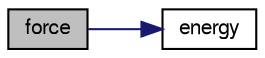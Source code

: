 digraph "force"
{
  bgcolor="transparent";
  edge [fontname="FreeSans",fontsize="10",labelfontname="FreeSans",labelfontsize="10"];
  node [fontname="FreeSans",fontsize="10",shape=record];
  rankdir="LR";
  Node36 [label="force",height=0.2,width=0.4,color="black", fillcolor="grey75", style="filled", fontcolor="black"];
  Node36 -> Node37 [color="midnightblue",fontsize="10",style="solid",fontname="FreeSans"];
  Node37 [label="energy",height=0.2,width=0.4,color="black",URL="$a24498.html#a08a3fdb3812f60095771e9e3756ed012"];
}
